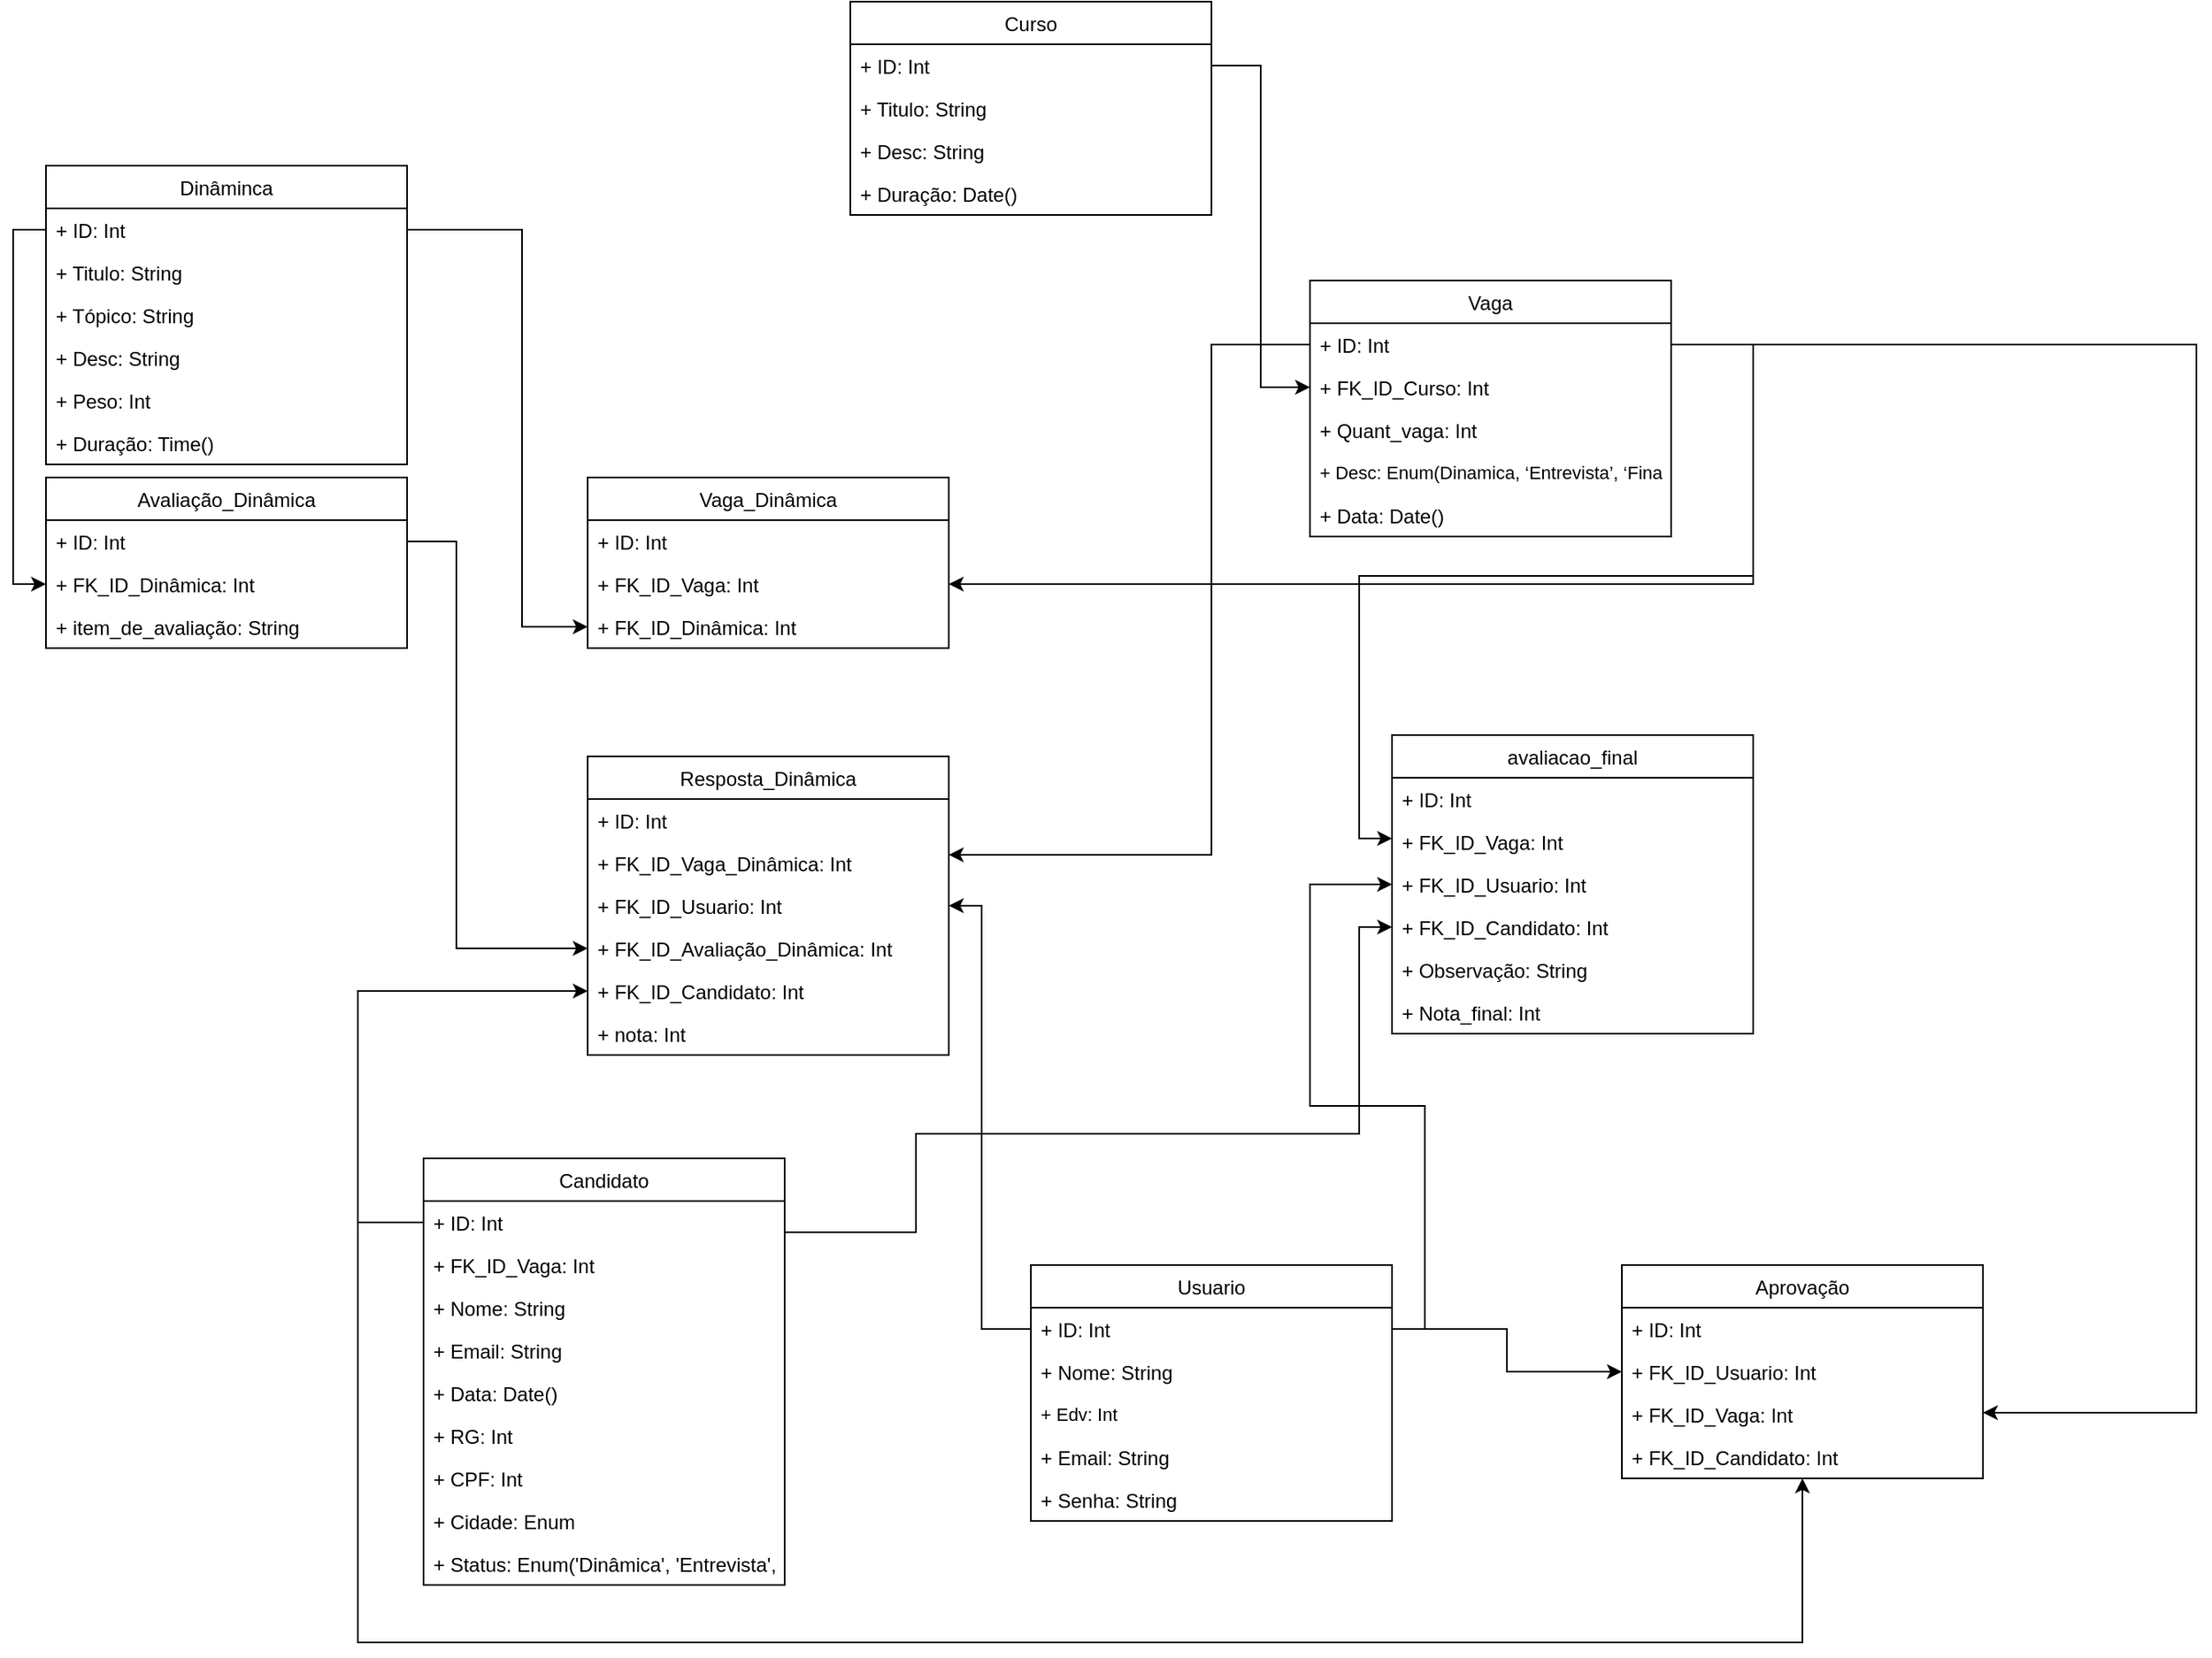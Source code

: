 <mxfile version="17.1.0" type="device"><diagram id="IDxj3k6vTi-I4YkZVtbn" name="Page-1"><mxGraphModel dx="2281" dy="877" grid="1" gridSize="10" guides="1" tooltips="1" connect="1" arrows="1" fold="1" page="1" pageScale="1" pageWidth="827" pageHeight="1169" math="0" shadow="0"><root><mxCell id="0"/><mxCell id="1" parent="0"/><mxCell id="P_aLqqKR7gQmex7_2GSG-1" value="Dinâminca" style="swimlane;fontStyle=0;childLayout=stackLayout;horizontal=1;startSize=26;fillColor=none;horizontalStack=0;resizeParent=1;resizeParentMax=0;resizeLast=0;collapsible=1;marginBottom=0;" parent="1" vertex="1"><mxGeometry x="-370" y="160" width="220" height="182" as="geometry"/></mxCell><mxCell id="P_aLqqKR7gQmex7_2GSG-2" value="+ ID: Int" style="text;strokeColor=none;fillColor=none;align=left;verticalAlign=top;spacingLeft=4;spacingRight=4;overflow=hidden;rotatable=0;points=[[0,0.5],[1,0.5]];portConstraint=eastwest;" parent="P_aLqqKR7gQmex7_2GSG-1" vertex="1"><mxGeometry y="26" width="220" height="26" as="geometry"/></mxCell><mxCell id="P_aLqqKR7gQmex7_2GSG-3" value="+ Titulo: String" style="text;strokeColor=none;fillColor=none;align=left;verticalAlign=top;spacingLeft=4;spacingRight=4;overflow=hidden;rotatable=0;points=[[0,0.5],[1,0.5]];portConstraint=eastwest;" parent="P_aLqqKR7gQmex7_2GSG-1" vertex="1"><mxGeometry y="52" width="220" height="26" as="geometry"/></mxCell><mxCell id="wZlys2Z82OEVKKGXT9HX-1" value="+ Tópico: String" style="text;strokeColor=none;fillColor=none;align=left;verticalAlign=top;spacingLeft=4;spacingRight=4;overflow=hidden;rotatable=0;points=[[0,0.5],[1,0.5]];portConstraint=eastwest;" vertex="1" parent="P_aLqqKR7gQmex7_2GSG-1"><mxGeometry y="78" width="220" height="26" as="geometry"/></mxCell><mxCell id="P_aLqqKR7gQmex7_2GSG-4" value="+ Desc: String" style="text;strokeColor=none;fillColor=none;align=left;verticalAlign=top;spacingLeft=4;spacingRight=4;overflow=hidden;rotatable=0;points=[[0,0.5],[1,0.5]];portConstraint=eastwest;" parent="P_aLqqKR7gQmex7_2GSG-1" vertex="1"><mxGeometry y="104" width="220" height="26" as="geometry"/></mxCell><mxCell id="wZlys2Z82OEVKKGXT9HX-2" value="+ Peso: Int" style="text;strokeColor=none;fillColor=none;align=left;verticalAlign=top;spacingLeft=4;spacingRight=4;overflow=hidden;rotatable=0;points=[[0,0.5],[1,0.5]];portConstraint=eastwest;" vertex="1" parent="P_aLqqKR7gQmex7_2GSG-1"><mxGeometry y="130" width="220" height="26" as="geometry"/></mxCell><mxCell id="P_aLqqKR7gQmex7_2GSG-6" value="+ Duração: Time()" style="text;strokeColor=none;fillColor=none;align=left;verticalAlign=top;spacingLeft=4;spacingRight=4;overflow=hidden;rotatable=0;points=[[0,0.5],[1,0.5]];portConstraint=eastwest;" parent="P_aLqqKR7gQmex7_2GSG-1" vertex="1"><mxGeometry y="156" width="220" height="26" as="geometry"/></mxCell><mxCell id="P_aLqqKR7gQmex7_2GSG-7" value="Vaga" style="swimlane;fontStyle=0;childLayout=stackLayout;horizontal=1;startSize=26;fillColor=none;horizontalStack=0;resizeParent=1;resizeParentMax=0;resizeLast=0;collapsible=1;marginBottom=0;" parent="1" vertex="1"><mxGeometry x="400" y="230" width="220" height="156" as="geometry"/></mxCell><mxCell id="P_aLqqKR7gQmex7_2GSG-8" value="+ ID: Int" style="text;strokeColor=none;fillColor=none;align=left;verticalAlign=top;spacingLeft=4;spacingRight=4;overflow=hidden;rotatable=0;points=[[0,0.5],[1,0.5]];portConstraint=eastwest;" parent="P_aLqqKR7gQmex7_2GSG-7" vertex="1"><mxGeometry y="26" width="220" height="26" as="geometry"/></mxCell><mxCell id="P_aLqqKR7gQmex7_2GSG-12" value="+ FK_ID_Curso: Int" style="text;strokeColor=none;fillColor=none;align=left;verticalAlign=top;spacingLeft=4;spacingRight=4;overflow=hidden;rotatable=0;points=[[0,0.5],[1,0.5]];portConstraint=eastwest;" parent="P_aLqqKR7gQmex7_2GSG-7" vertex="1"><mxGeometry y="52" width="220" height="26" as="geometry"/></mxCell><mxCell id="P_aLqqKR7gQmex7_2GSG-9" value="+ Quant_vaga: Int" style="text;strokeColor=none;fillColor=none;align=left;verticalAlign=top;spacingLeft=4;spacingRight=4;overflow=hidden;rotatable=0;points=[[0,0.5],[1,0.5]];portConstraint=eastwest;" parent="P_aLqqKR7gQmex7_2GSG-7" vertex="1"><mxGeometry y="78" width="220" height="26" as="geometry"/></mxCell><mxCell id="P_aLqqKR7gQmex7_2GSG-10" value="+ Desc: Enum(Dinamica, ‘Entrevista’, ‘Finalizada’)" style="text;strokeColor=none;fillColor=none;align=left;verticalAlign=top;spacingLeft=4;spacingRight=4;overflow=hidden;rotatable=0;points=[[0,0.5],[1,0.5]];portConstraint=eastwest;fontSize=11;" parent="P_aLqqKR7gQmex7_2GSG-7" vertex="1"><mxGeometry y="104" width="220" height="26" as="geometry"/></mxCell><mxCell id="P_aLqqKR7gQmex7_2GSG-11" value="+ Data: Date()" style="text;strokeColor=none;fillColor=none;align=left;verticalAlign=top;spacingLeft=4;spacingRight=4;overflow=hidden;rotatable=0;points=[[0,0.5],[1,0.5]];portConstraint=eastwest;" parent="P_aLqqKR7gQmex7_2GSG-7" vertex="1"><mxGeometry y="130" width="220" height="26" as="geometry"/></mxCell><mxCell id="P_aLqqKR7gQmex7_2GSG-19" value="Curso" style="swimlane;fontStyle=0;childLayout=stackLayout;horizontal=1;startSize=26;fillColor=none;horizontalStack=0;resizeParent=1;resizeParentMax=0;resizeLast=0;collapsible=1;marginBottom=0;" parent="1" vertex="1"><mxGeometry x="120" y="60" width="220" height="130" as="geometry"/></mxCell><mxCell id="P_aLqqKR7gQmex7_2GSG-20" value="+ ID: Int" style="text;strokeColor=none;fillColor=none;align=left;verticalAlign=top;spacingLeft=4;spacingRight=4;overflow=hidden;rotatable=0;points=[[0,0.5],[1,0.5]];portConstraint=eastwest;" parent="P_aLqqKR7gQmex7_2GSG-19" vertex="1"><mxGeometry y="26" width="220" height="26" as="geometry"/></mxCell><mxCell id="P_aLqqKR7gQmex7_2GSG-21" value="+ Titulo: String" style="text;strokeColor=none;fillColor=none;align=left;verticalAlign=top;spacingLeft=4;spacingRight=4;overflow=hidden;rotatable=0;points=[[0,0.5],[1,0.5]];portConstraint=eastwest;" parent="P_aLqqKR7gQmex7_2GSG-19" vertex="1"><mxGeometry y="52" width="220" height="26" as="geometry"/></mxCell><mxCell id="P_aLqqKR7gQmex7_2GSG-22" value="+ Desc: String" style="text;strokeColor=none;fillColor=none;align=left;verticalAlign=top;spacingLeft=4;spacingRight=4;overflow=hidden;rotatable=0;points=[[0,0.5],[1,0.5]];portConstraint=eastwest;" parent="P_aLqqKR7gQmex7_2GSG-19" vertex="1"><mxGeometry y="78" width="220" height="26" as="geometry"/></mxCell><mxCell id="P_aLqqKR7gQmex7_2GSG-23" value="+ Duração: Date()" style="text;strokeColor=none;fillColor=none;align=left;verticalAlign=top;spacingLeft=4;spacingRight=4;overflow=hidden;rotatable=0;points=[[0,0.5],[1,0.5]];portConstraint=eastwest;" parent="P_aLqqKR7gQmex7_2GSG-19" vertex="1"><mxGeometry y="104" width="220" height="26" as="geometry"/></mxCell><mxCell id="P_aLqqKR7gQmex7_2GSG-24" value="Vaga_Dinâmica" style="swimlane;fontStyle=0;childLayout=stackLayout;horizontal=1;startSize=26;fillColor=none;horizontalStack=0;resizeParent=1;resizeParentMax=0;resizeLast=0;collapsible=1;marginBottom=0;" parent="1" vertex="1"><mxGeometry x="-40" y="350" width="220" height="104" as="geometry"/></mxCell><mxCell id="P_aLqqKR7gQmex7_2GSG-25" value="+ ID: Int" style="text;strokeColor=none;fillColor=none;align=left;verticalAlign=top;spacingLeft=4;spacingRight=4;overflow=hidden;rotatable=0;points=[[0,0.5],[1,0.5]];portConstraint=eastwest;" parent="P_aLqqKR7gQmex7_2GSG-24" vertex="1"><mxGeometry y="26" width="220" height="26" as="geometry"/></mxCell><mxCell id="P_aLqqKR7gQmex7_2GSG-26" value="+ FK_ID_Vaga: Int" style="text;strokeColor=none;fillColor=none;align=left;verticalAlign=top;spacingLeft=4;spacingRight=4;overflow=hidden;rotatable=0;points=[[0,0.5],[1,0.5]];portConstraint=eastwest;" parent="P_aLqqKR7gQmex7_2GSG-24" vertex="1"><mxGeometry y="52" width="220" height="26" as="geometry"/></mxCell><mxCell id="P_aLqqKR7gQmex7_2GSG-34" value="+ FK_ID_Dinâmica: Int" style="text;strokeColor=none;fillColor=none;align=left;verticalAlign=top;spacingLeft=4;spacingRight=4;overflow=hidden;rotatable=0;points=[[0,0.5],[1,0.5]];portConstraint=eastwest;" parent="P_aLqqKR7gQmex7_2GSG-24" vertex="1"><mxGeometry y="78" width="220" height="26" as="geometry"/></mxCell><mxCell id="P_aLqqKR7gQmex7_2GSG-35" value="Avaliação_Dinâmica" style="swimlane;fontStyle=0;childLayout=stackLayout;horizontal=1;startSize=26;fillColor=none;horizontalStack=0;resizeParent=1;resizeParentMax=0;resizeLast=0;collapsible=1;marginBottom=0;" parent="1" vertex="1"><mxGeometry x="-370" y="350" width="220" height="104" as="geometry"/></mxCell><mxCell id="P_aLqqKR7gQmex7_2GSG-36" value="+ ID: Int" style="text;strokeColor=none;fillColor=none;align=left;verticalAlign=top;spacingLeft=4;spacingRight=4;overflow=hidden;rotatable=0;points=[[0,0.5],[1,0.5]];portConstraint=eastwest;" parent="P_aLqqKR7gQmex7_2GSG-35" vertex="1"><mxGeometry y="26" width="220" height="26" as="geometry"/></mxCell><mxCell id="P_aLqqKR7gQmex7_2GSG-38" value="+ FK_ID_Dinâmica: Int" style="text;strokeColor=none;fillColor=none;align=left;verticalAlign=top;spacingLeft=4;spacingRight=4;overflow=hidden;rotatable=0;points=[[0,0.5],[1,0.5]];portConstraint=eastwest;" parent="P_aLqqKR7gQmex7_2GSG-35" vertex="1"><mxGeometry y="52" width="220" height="26" as="geometry"/></mxCell><mxCell id="P_aLqqKR7gQmex7_2GSG-37" value="+ item_de_avaliação: String" style="text;strokeColor=none;fillColor=none;align=left;verticalAlign=top;spacingLeft=4;spacingRight=4;overflow=hidden;rotatable=0;points=[[0,0.5],[1,0.5]];portConstraint=eastwest;" parent="P_aLqqKR7gQmex7_2GSG-35" vertex="1"><mxGeometry y="78" width="220" height="26" as="geometry"/></mxCell><mxCell id="P_aLqqKR7gQmex7_2GSG-39" value="Resposta_Dinâmica" style="swimlane;fontStyle=0;childLayout=stackLayout;horizontal=1;startSize=26;fillColor=none;horizontalStack=0;resizeParent=1;resizeParentMax=0;resizeLast=0;collapsible=1;marginBottom=0;" parent="1" vertex="1"><mxGeometry x="-40" y="520" width="220" height="182" as="geometry"/></mxCell><mxCell id="P_aLqqKR7gQmex7_2GSG-40" value="+ ID: Int" style="text;strokeColor=none;fillColor=none;align=left;verticalAlign=top;spacingLeft=4;spacingRight=4;overflow=hidden;rotatable=0;points=[[0,0.5],[1,0.5]];portConstraint=eastwest;" parent="P_aLqqKR7gQmex7_2GSG-39" vertex="1"><mxGeometry y="26" width="220" height="26" as="geometry"/></mxCell><mxCell id="P_aLqqKR7gQmex7_2GSG-41" value="+ FK_ID_Vaga_Dinâmica: Int" style="text;strokeColor=none;fillColor=none;align=left;verticalAlign=top;spacingLeft=4;spacingRight=4;overflow=hidden;rotatable=0;points=[[0,0.5],[1,0.5]];portConstraint=eastwest;" parent="P_aLqqKR7gQmex7_2GSG-39" vertex="1"><mxGeometry y="52" width="220" height="26" as="geometry"/></mxCell><mxCell id="P_aLqqKR7gQmex7_2GSG-43" value="+ FK_ID_Usuario: Int" style="text;strokeColor=none;fillColor=none;align=left;verticalAlign=top;spacingLeft=4;spacingRight=4;overflow=hidden;rotatable=0;points=[[0,0.5],[1,0.5]];portConstraint=eastwest;" parent="P_aLqqKR7gQmex7_2GSG-39" vertex="1"><mxGeometry y="78" width="220" height="26" as="geometry"/></mxCell><mxCell id="P_aLqqKR7gQmex7_2GSG-49" value="+ FK_ID_Avaliação_Dinâmica: Int" style="text;strokeColor=none;fillColor=none;align=left;verticalAlign=top;spacingLeft=4;spacingRight=4;overflow=hidden;rotatable=0;points=[[0,0.5],[1,0.5]];portConstraint=eastwest;" parent="P_aLqqKR7gQmex7_2GSG-39" vertex="1"><mxGeometry y="104" width="220" height="26" as="geometry"/></mxCell><mxCell id="P_aLqqKR7gQmex7_2GSG-50" value="+ FK_ID_Candidato: Int" style="text;strokeColor=none;fillColor=none;align=left;verticalAlign=top;spacingLeft=4;spacingRight=4;overflow=hidden;rotatable=0;points=[[0,0.5],[1,0.5]];portConstraint=eastwest;" parent="P_aLqqKR7gQmex7_2GSG-39" vertex="1"><mxGeometry y="130" width="220" height="26" as="geometry"/></mxCell><mxCell id="P_aLqqKR7gQmex7_2GSG-51" value="+ nota: Int" style="text;strokeColor=none;fillColor=none;align=left;verticalAlign=top;spacingLeft=4;spacingRight=4;overflow=hidden;rotatable=0;points=[[0,0.5],[1,0.5]];portConstraint=eastwest;" parent="P_aLqqKR7gQmex7_2GSG-39" vertex="1"><mxGeometry y="156" width="220" height="26" as="geometry"/></mxCell><mxCell id="P_aLqqKR7gQmex7_2GSG-45" style="edgeStyle=orthogonalEdgeStyle;rounded=0;orthogonalLoop=1;jettySize=auto;html=1;entryX=0;entryY=0.5;entryDx=0;entryDy=0;fontSize=11;" parent="1" source="P_aLqqKR7gQmex7_2GSG-20" target="P_aLqqKR7gQmex7_2GSG-12" edge="1"><mxGeometry relative="1" as="geometry"/></mxCell><mxCell id="P_aLqqKR7gQmex7_2GSG-46" style="edgeStyle=orthogonalEdgeStyle;rounded=0;orthogonalLoop=1;jettySize=auto;html=1;entryX=0;entryY=0.5;entryDx=0;entryDy=0;fontSize=11;" parent="1" source="P_aLqqKR7gQmex7_2GSG-2" target="P_aLqqKR7gQmex7_2GSG-38" edge="1"><mxGeometry relative="1" as="geometry"/></mxCell><mxCell id="P_aLqqKR7gQmex7_2GSG-47" style="edgeStyle=orthogonalEdgeStyle;rounded=0;orthogonalLoop=1;jettySize=auto;html=1;entryX=1;entryY=0.5;entryDx=0;entryDy=0;fontSize=11;" parent="1" source="P_aLqqKR7gQmex7_2GSG-8" target="P_aLqqKR7gQmex7_2GSG-26" edge="1"><mxGeometry relative="1" as="geometry"><Array as="points"><mxPoint x="670" y="269"/><mxPoint x="670" y="415"/></Array></mxGeometry></mxCell><mxCell id="P_aLqqKR7gQmex7_2GSG-48" style="edgeStyle=orthogonalEdgeStyle;rounded=0;orthogonalLoop=1;jettySize=auto;html=1;entryX=0;entryY=0.5;entryDx=0;entryDy=0;fontSize=11;" parent="1" source="P_aLqqKR7gQmex7_2GSG-2" target="P_aLqqKR7gQmex7_2GSG-34" edge="1"><mxGeometry relative="1" as="geometry"><Array as="points"><mxPoint x="-80" y="199"/><mxPoint x="-80" y="441"/></Array></mxGeometry></mxCell><mxCell id="P_aLqqKR7gQmex7_2GSG-52" style="edgeStyle=orthogonalEdgeStyle;rounded=0;orthogonalLoop=1;jettySize=auto;html=1;fontSize=11;" parent="1" source="P_aLqqKR7gQmex7_2GSG-8" target="P_aLqqKR7gQmex7_2GSG-41" edge="1"><mxGeometry relative="1" as="geometry"><Array as="points"><mxPoint x="340" y="269"/><mxPoint x="340" y="580"/></Array></mxGeometry></mxCell><mxCell id="P_aLqqKR7gQmex7_2GSG-53" value="Usuario" style="swimlane;fontStyle=0;childLayout=stackLayout;horizontal=1;startSize=26;fillColor=none;horizontalStack=0;resizeParent=1;resizeParentMax=0;resizeLast=0;collapsible=1;marginBottom=0;" parent="1" vertex="1"><mxGeometry x="230" y="830" width="220" height="156" as="geometry"/></mxCell><mxCell id="P_aLqqKR7gQmex7_2GSG-54" value="+ ID: Int" style="text;strokeColor=none;fillColor=none;align=left;verticalAlign=top;spacingLeft=4;spacingRight=4;overflow=hidden;rotatable=0;points=[[0,0.5],[1,0.5]];portConstraint=eastwest;" parent="P_aLqqKR7gQmex7_2GSG-53" vertex="1"><mxGeometry y="26" width="220" height="26" as="geometry"/></mxCell><mxCell id="P_aLqqKR7gQmex7_2GSG-56" value="+ Nome: String" style="text;strokeColor=none;fillColor=none;align=left;verticalAlign=top;spacingLeft=4;spacingRight=4;overflow=hidden;rotatable=0;points=[[0,0.5],[1,0.5]];portConstraint=eastwest;" parent="P_aLqqKR7gQmex7_2GSG-53" vertex="1"><mxGeometry y="52" width="220" height="26" as="geometry"/></mxCell><mxCell id="P_aLqqKR7gQmex7_2GSG-57" value="+ Edv: Int" style="text;strokeColor=none;fillColor=none;align=left;verticalAlign=top;spacingLeft=4;spacingRight=4;overflow=hidden;rotatable=0;points=[[0,0.5],[1,0.5]];portConstraint=eastwest;fontSize=11;" parent="P_aLqqKR7gQmex7_2GSG-53" vertex="1"><mxGeometry y="78" width="220" height="26" as="geometry"/></mxCell><mxCell id="P_aLqqKR7gQmex7_2GSG-58" value="+ Email: String" style="text;strokeColor=none;fillColor=none;align=left;verticalAlign=top;spacingLeft=4;spacingRight=4;overflow=hidden;rotatable=0;points=[[0,0.5],[1,0.5]];portConstraint=eastwest;" parent="P_aLqqKR7gQmex7_2GSG-53" vertex="1"><mxGeometry y="104" width="220" height="26" as="geometry"/></mxCell><mxCell id="P_aLqqKR7gQmex7_2GSG-59" value="+ Senha: String" style="text;strokeColor=none;fillColor=none;align=left;verticalAlign=top;spacingLeft=4;spacingRight=4;overflow=hidden;rotatable=0;points=[[0,0.5],[1,0.5]];portConstraint=eastwest;" parent="P_aLqqKR7gQmex7_2GSG-53" vertex="1"><mxGeometry y="130" width="220" height="26" as="geometry"/></mxCell><mxCell id="P_aLqqKR7gQmex7_2GSG-60" style="edgeStyle=orthogonalEdgeStyle;rounded=0;orthogonalLoop=1;jettySize=auto;html=1;fontSize=11;" parent="1" source="P_aLqqKR7gQmex7_2GSG-54" target="P_aLqqKR7gQmex7_2GSG-43" edge="1"><mxGeometry relative="1" as="geometry"><Array as="points"><mxPoint x="200" y="869"/><mxPoint x="200" y="611"/></Array></mxGeometry></mxCell><mxCell id="P_aLqqKR7gQmex7_2GSG-61" value="Candidato" style="swimlane;fontStyle=0;childLayout=stackLayout;horizontal=1;startSize=26;fillColor=none;horizontalStack=0;resizeParent=1;resizeParentMax=0;resizeLast=0;collapsible=1;marginBottom=0;" parent="1" vertex="1"><mxGeometry x="-140" y="765" width="220" height="260" as="geometry"/></mxCell><mxCell id="P_aLqqKR7gQmex7_2GSG-62" value="+ ID: Int" style="text;strokeColor=none;fillColor=none;align=left;verticalAlign=top;spacingLeft=4;spacingRight=4;overflow=hidden;rotatable=0;points=[[0,0.5],[1,0.5]];portConstraint=eastwest;" parent="P_aLqqKR7gQmex7_2GSG-61" vertex="1"><mxGeometry y="26" width="220" height="26" as="geometry"/></mxCell><mxCell id="P_aLqqKR7gQmex7_2GSG-108" value="+ FK_ID_Vaga: Int" style="text;strokeColor=none;fillColor=none;align=left;verticalAlign=top;spacingLeft=4;spacingRight=4;overflow=hidden;rotatable=0;points=[[0,0.5],[1,0.5]];portConstraint=eastwest;" parent="P_aLqqKR7gQmex7_2GSG-61" vertex="1"><mxGeometry y="52" width="220" height="26" as="geometry"/></mxCell><mxCell id="P_aLqqKR7gQmex7_2GSG-109" value="+ Nome: String" style="text;strokeColor=none;fillColor=none;align=left;verticalAlign=top;spacingLeft=4;spacingRight=4;overflow=hidden;rotatable=0;points=[[0,0.5],[1,0.5]];portConstraint=eastwest;" parent="P_aLqqKR7gQmex7_2GSG-61" vertex="1"><mxGeometry y="78" width="220" height="26" as="geometry"/></mxCell><mxCell id="P_aLqqKR7gQmex7_2GSG-69" value="+ Email: String" style="text;strokeColor=none;fillColor=none;align=left;verticalAlign=top;spacingLeft=4;spacingRight=4;overflow=hidden;rotatable=0;points=[[0,0.5],[1,0.5]];portConstraint=eastwest;" parent="P_aLqqKR7gQmex7_2GSG-61" vertex="1"><mxGeometry y="104" width="220" height="26" as="geometry"/></mxCell><mxCell id="P_aLqqKR7gQmex7_2GSG-107" value="+ Data: Date()" style="text;strokeColor=none;fillColor=none;align=left;verticalAlign=top;spacingLeft=4;spacingRight=4;overflow=hidden;rotatable=0;points=[[0,0.5],[1,0.5]];portConstraint=eastwest;" parent="P_aLqqKR7gQmex7_2GSG-61" vertex="1"><mxGeometry y="130" width="220" height="26" as="geometry"/></mxCell><mxCell id="P_aLqqKR7gQmex7_2GSG-70" value="+ RG: Int" style="text;strokeColor=none;fillColor=none;align=left;verticalAlign=top;spacingLeft=4;spacingRight=4;overflow=hidden;rotatable=0;points=[[0,0.5],[1,0.5]];portConstraint=eastwest;" parent="P_aLqqKR7gQmex7_2GSG-61" vertex="1"><mxGeometry y="156" width="220" height="26" as="geometry"/></mxCell><mxCell id="P_aLqqKR7gQmex7_2GSG-71" value="+ CPF: Int" style="text;strokeColor=none;fillColor=none;align=left;verticalAlign=top;spacingLeft=4;spacingRight=4;overflow=hidden;rotatable=0;points=[[0,0.5],[1,0.5]];portConstraint=eastwest;" parent="P_aLqqKR7gQmex7_2GSG-61" vertex="1"><mxGeometry y="182" width="220" height="26" as="geometry"/></mxCell><mxCell id="P_aLqqKR7gQmex7_2GSG-72" value="+ Cidade: Enum" style="text;strokeColor=none;fillColor=none;align=left;verticalAlign=top;spacingLeft=4;spacingRight=4;overflow=hidden;rotatable=0;points=[[0,0.5],[1,0.5]];portConstraint=eastwest;" parent="P_aLqqKR7gQmex7_2GSG-61" vertex="1"><mxGeometry y="208" width="220" height="26" as="geometry"/></mxCell><mxCell id="P_aLqqKR7gQmex7_2GSG-106" value="+ Status: Enum('Dinâmica', 'Entrevista', 'Reserva')" style="text;strokeColor=none;fillColor=none;align=left;verticalAlign=top;spacingLeft=4;spacingRight=4;overflow=hidden;rotatable=0;points=[[0,0.5],[1,0.5]];portConstraint=eastwest;" parent="P_aLqqKR7gQmex7_2GSG-61" vertex="1"><mxGeometry y="234" width="220" height="26" as="geometry"/></mxCell><mxCell id="P_aLqqKR7gQmex7_2GSG-73" style="edgeStyle=orthogonalEdgeStyle;rounded=0;orthogonalLoop=1;jettySize=auto;html=1;entryX=0;entryY=0.5;entryDx=0;entryDy=0;fontSize=11;" parent="1" source="P_aLqqKR7gQmex7_2GSG-62" target="P_aLqqKR7gQmex7_2GSG-50" edge="1"><mxGeometry relative="1" as="geometry"><mxPoint x="-160" y="820" as="sourcePoint"/><Array as="points"><mxPoint x="-180" y="804"/><mxPoint x="-180" y="663"/></Array></mxGeometry></mxCell><mxCell id="P_aLqqKR7gQmex7_2GSG-75" style="edgeStyle=orthogonalEdgeStyle;rounded=0;orthogonalLoop=1;jettySize=auto;html=1;entryX=0;entryY=0.5;entryDx=0;entryDy=0;fontSize=11;" parent="1" source="P_aLqqKR7gQmex7_2GSG-36" target="P_aLqqKR7gQmex7_2GSG-49" edge="1"><mxGeometry relative="1" as="geometry"><Array as="points"><mxPoint x="-120" y="389"/><mxPoint x="-120" y="637"/></Array></mxGeometry></mxCell><mxCell id="P_aLqqKR7gQmex7_2GSG-82" value="Aprovação" style="swimlane;fontStyle=0;childLayout=stackLayout;horizontal=1;startSize=26;fillColor=none;horizontalStack=0;resizeParent=1;resizeParentMax=0;resizeLast=0;collapsible=1;marginBottom=0;" parent="1" vertex="1"><mxGeometry x="590" y="830" width="220" height="130" as="geometry"/></mxCell><mxCell id="P_aLqqKR7gQmex7_2GSG-83" value="+ ID: Int" style="text;strokeColor=none;fillColor=none;align=left;verticalAlign=top;spacingLeft=4;spacingRight=4;overflow=hidden;rotatable=0;points=[[0,0.5],[1,0.5]];portConstraint=eastwest;" parent="P_aLqqKR7gQmex7_2GSG-82" vertex="1"><mxGeometry y="26" width="220" height="26" as="geometry"/></mxCell><mxCell id="P_aLqqKR7gQmex7_2GSG-84" value="+ FK_ID_Usuario: Int" style="text;strokeColor=none;fillColor=none;align=left;verticalAlign=top;spacingLeft=4;spacingRight=4;overflow=hidden;rotatable=0;points=[[0,0.5],[1,0.5]];portConstraint=eastwest;" parent="P_aLqqKR7gQmex7_2GSG-82" vertex="1"><mxGeometry y="52" width="220" height="26" as="geometry"/></mxCell><mxCell id="P_aLqqKR7gQmex7_2GSG-88" value="+ FK_ID_Vaga: Int" style="text;strokeColor=none;fillColor=none;align=left;verticalAlign=top;spacingLeft=4;spacingRight=4;overflow=hidden;rotatable=0;points=[[0,0.5],[1,0.5]];portConstraint=eastwest;" parent="P_aLqqKR7gQmex7_2GSG-82" vertex="1"><mxGeometry y="78" width="220" height="26" as="geometry"/></mxCell><mxCell id="P_aLqqKR7gQmex7_2GSG-89" value="+ FK_ID_Candidato: Int" style="text;strokeColor=none;fillColor=none;align=left;verticalAlign=top;spacingLeft=4;spacingRight=4;overflow=hidden;rotatable=0;points=[[0,0.5],[1,0.5]];portConstraint=eastwest;" parent="P_aLqqKR7gQmex7_2GSG-82" vertex="1"><mxGeometry y="104" width="220" height="26" as="geometry"/></mxCell><mxCell id="P_aLqqKR7gQmex7_2GSG-90" style="edgeStyle=orthogonalEdgeStyle;rounded=0;orthogonalLoop=1;jettySize=auto;html=1;fontSize=11;" parent="1" source="P_aLqqKR7gQmex7_2GSG-54" target="P_aLqqKR7gQmex7_2GSG-84" edge="1"><mxGeometry relative="1" as="geometry"><Array as="points"><mxPoint x="520" y="869"/><mxPoint x="520" y="895"/></Array></mxGeometry></mxCell><mxCell id="P_aLqqKR7gQmex7_2GSG-91" style="edgeStyle=orthogonalEdgeStyle;rounded=0;orthogonalLoop=1;jettySize=auto;html=1;fontSize=11;" parent="1" source="P_aLqqKR7gQmex7_2GSG-62" target="P_aLqqKR7gQmex7_2GSG-89" edge="1"><mxGeometry relative="1" as="geometry"><mxPoint x="-150" y="900" as="sourcePoint"/><mxPoint x="620" y="890" as="targetPoint"/><Array as="points"><mxPoint x="-180" y="804"/><mxPoint x="-180" y="1060"/><mxPoint x="700" y="1060"/></Array></mxGeometry></mxCell><mxCell id="P_aLqqKR7gQmex7_2GSG-92" style="edgeStyle=orthogonalEdgeStyle;rounded=0;orthogonalLoop=1;jettySize=auto;html=1;fontSize=11;" parent="1" source="P_aLqqKR7gQmex7_2GSG-8" target="P_aLqqKR7gQmex7_2GSG-88" edge="1"><mxGeometry relative="1" as="geometry"><mxPoint x="370" y="500" as="targetPoint"/><Array as="points"><mxPoint x="940" y="269"/><mxPoint x="940" y="920"/></Array></mxGeometry></mxCell><mxCell id="P_aLqqKR7gQmex7_2GSG-94" value="avaliacao_final" style="swimlane;fontStyle=0;childLayout=stackLayout;horizontal=1;startSize=26;fillColor=none;horizontalStack=0;resizeParent=1;resizeParentMax=0;resizeLast=0;collapsible=1;marginBottom=0;" parent="1" vertex="1"><mxGeometry x="450" y="507" width="220" height="182" as="geometry"/></mxCell><mxCell id="P_aLqqKR7gQmex7_2GSG-95" value="+ ID: Int" style="text;strokeColor=none;fillColor=none;align=left;verticalAlign=top;spacingLeft=4;spacingRight=4;overflow=hidden;rotatable=0;points=[[0,0.5],[1,0.5]];portConstraint=eastwest;" parent="P_aLqqKR7gQmex7_2GSG-94" vertex="1"><mxGeometry y="26" width="220" height="26" as="geometry"/></mxCell><mxCell id="P_aLqqKR7gQmex7_2GSG-96" value="+ FK_ID_Vaga: Int" style="text;strokeColor=none;fillColor=none;align=left;verticalAlign=top;spacingLeft=4;spacingRight=4;overflow=hidden;rotatable=0;points=[[0,0.5],[1,0.5]];portConstraint=eastwest;" parent="P_aLqqKR7gQmex7_2GSG-94" vertex="1"><mxGeometry y="52" width="220" height="26" as="geometry"/></mxCell><mxCell id="P_aLqqKR7gQmex7_2GSG-97" value="+ FK_ID_Usuario: Int" style="text;strokeColor=none;fillColor=none;align=left;verticalAlign=top;spacingLeft=4;spacingRight=4;overflow=hidden;rotatable=0;points=[[0,0.5],[1,0.5]];portConstraint=eastwest;" parent="P_aLqqKR7gQmex7_2GSG-94" vertex="1"><mxGeometry y="78" width="220" height="26" as="geometry"/></mxCell><mxCell id="P_aLqqKR7gQmex7_2GSG-99" value="+ FK_ID_Candidato: Int" style="text;strokeColor=none;fillColor=none;align=left;verticalAlign=top;spacingLeft=4;spacingRight=4;overflow=hidden;rotatable=0;points=[[0,0.5],[1,0.5]];portConstraint=eastwest;" parent="P_aLqqKR7gQmex7_2GSG-94" vertex="1"><mxGeometry y="104" width="220" height="26" as="geometry"/></mxCell><mxCell id="P_aLqqKR7gQmex7_2GSG-101" value="+ Observação: String" style="text;strokeColor=none;fillColor=none;align=left;verticalAlign=top;spacingLeft=4;spacingRight=4;overflow=hidden;rotatable=0;points=[[0,0.5],[1,0.5]];portConstraint=eastwest;" parent="P_aLqqKR7gQmex7_2GSG-94" vertex="1"><mxGeometry y="130" width="220" height="26" as="geometry"/></mxCell><mxCell id="wZlys2Z82OEVKKGXT9HX-4" value="+ Nota_final: Int" style="text;strokeColor=none;fillColor=none;align=left;verticalAlign=top;spacingLeft=4;spacingRight=4;overflow=hidden;rotatable=0;points=[[0,0.5],[1,0.5]];portConstraint=eastwest;" vertex="1" parent="P_aLqqKR7gQmex7_2GSG-94"><mxGeometry y="156" width="220" height="26" as="geometry"/></mxCell><mxCell id="P_aLqqKR7gQmex7_2GSG-102" style="edgeStyle=orthogonalEdgeStyle;rounded=0;orthogonalLoop=1;jettySize=auto;html=1;fontSize=11;" parent="1" source="P_aLqqKR7gQmex7_2GSG-8" target="P_aLqqKR7gQmex7_2GSG-96" edge="1"><mxGeometry relative="1" as="geometry"><Array as="points"><mxPoint x="670" y="269"/><mxPoint x="670" y="410"/><mxPoint x="430" y="410"/><mxPoint x="430" y="570"/></Array></mxGeometry></mxCell><mxCell id="P_aLqqKR7gQmex7_2GSG-104" style="edgeStyle=orthogonalEdgeStyle;rounded=0;orthogonalLoop=1;jettySize=auto;html=1;fontSize=11;" parent="1" source="P_aLqqKR7gQmex7_2GSG-54" target="P_aLqqKR7gQmex7_2GSG-97" edge="1"><mxGeometry relative="1" as="geometry"><Array as="points"><mxPoint x="470" y="869"/><mxPoint x="470" y="733"/><mxPoint x="400" y="733"/><mxPoint x="400" y="598"/></Array></mxGeometry></mxCell><mxCell id="P_aLqqKR7gQmex7_2GSG-105" style="edgeStyle=orthogonalEdgeStyle;rounded=0;orthogonalLoop=1;jettySize=auto;html=1;entryX=0;entryY=0.5;entryDx=0;entryDy=0;fontSize=11;" parent="1" source="P_aLqqKR7gQmex7_2GSG-62" target="P_aLqqKR7gQmex7_2GSG-99" edge="1"><mxGeometry relative="1" as="geometry"><Array as="points"><mxPoint x="160" y="810"/><mxPoint x="160" y="750"/><mxPoint x="430" y="750"/><mxPoint x="430" y="624"/></Array></mxGeometry></mxCell></root></mxGraphModel></diagram></mxfile>